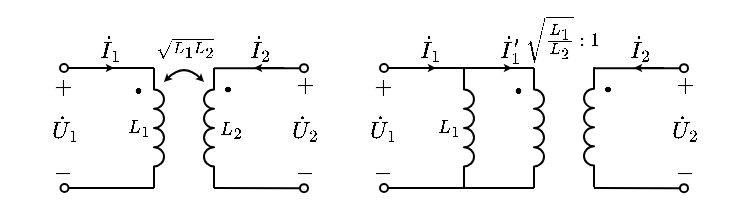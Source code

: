 <mxfile version="17.2.1" type="device"><diagram id="bMLhuUdpj_Nmtv_IprHV" name="第 1 页"><mxGraphModel dx="266" dy="190" grid="1" gridSize="5" guides="1" tooltips="1" connect="1" arrows="1" fold="1" page="1" pageScale="1" pageWidth="827" pageHeight="1169" math="1" shadow="0"><root><mxCell id="0"/><mxCell id="1" parent="0"/><mxCell id="27SKs51xHxYA8YTg16wp-24" value="" style="pointerEvents=1;verticalLabelPosition=bottom;shadow=0;dashed=0;align=center;html=1;verticalAlign=top;shape=mxgraph.electrical.inductors.inductor_3;direction=south;deletable=1;fixDash=0;snapToPoint=0;comic=0;sketch=0;strokeWidth=1;" parent="1" vertex="1"><mxGeometry x="405" y="260" width="5" height="60" as="geometry"/></mxCell><mxCell id="27SKs51xHxYA8YTg16wp-4" value="" style="pointerEvents=1;verticalLabelPosition=bottom;shadow=0;dashed=0;align=center;html=1;verticalAlign=top;shape=mxgraph.electrical.inductors.inductor_3;direction=south;deletable=1;fixDash=0;snapToPoint=0;comic=0;sketch=0;strokeWidth=1;" parent="1" vertex="1"><mxGeometry x="440" y="260" width="5" height="60" as="geometry"/></mxCell><mxCell id="27SKs51xHxYA8YTg16wp-5" value="" style="endArrow=none;html=1;rounded=0;startArrow=oval;startFill=0;endSize=4;startSize=4;deletable=1;fixDash=0;snapToPoint=0;" parent="1" edge="1"><mxGeometry width="50" height="50" relative="1" as="geometry"><mxPoint x="365" y="260" as="sourcePoint"/><mxPoint x="440" y="260" as="targetPoint"/></mxGeometry></mxCell><mxCell id="27SKs51xHxYA8YTg16wp-6" value="" style="endArrow=none;html=1;rounded=0;startArrow=oval;startFill=0;endSize=4;startSize=4;deletable=1;fixDash=0;snapToPoint=0;" parent="1" edge="1"><mxGeometry width="50" height="50" relative="1" as="geometry"><mxPoint x="365" y="320" as="sourcePoint"/><mxPoint x="440" y="320" as="targetPoint"/></mxGeometry></mxCell><mxCell id="27SKs51xHxYA8YTg16wp-7" value="$$\cdot$$" style="text;html=1;resizable=1;autosize=1;align=center;verticalAlign=middle;points=[];fillColor=none;strokeColor=none;rounded=0;fontSize=20;movable=1;rotatable=1;deletable=1;editable=1;connectable=0;fixDash=0;snapToPoint=0;" parent="1" vertex="1"><mxGeometry x="421" y="263" width="21" height="14" as="geometry"/></mxCell><mxCell id="27SKs51xHxYA8YTg16wp-8" value="" style="pointerEvents=1;verticalLabelPosition=bottom;shadow=0;dashed=0;align=center;html=1;verticalAlign=top;shape=mxgraph.electrical.inductors.inductor_3;direction=north;deletable=1;fixDash=0;snapToPoint=0;" parent="1" vertex="1"><mxGeometry x="465" y="259.58" width="5" height="60" as="geometry"/></mxCell><mxCell id="27SKs51xHxYA8YTg16wp-9" value="" style="endArrow=none;html=1;rounded=0;startArrow=oval;startFill=0;endSize=4;startSize=4;deletable=1;fixDash=0;snapToPoint=0;" parent="1" edge="1"><mxGeometry width="50" height="50" relative="1" as="geometry"><mxPoint x="515" y="260.08" as="sourcePoint"/><mxPoint x="470" y="260.08" as="targetPoint"/></mxGeometry></mxCell><mxCell id="27SKs51xHxYA8YTg16wp-10" value="" style="endArrow=none;html=1;rounded=0;startArrow=oval;startFill=0;endSize=4;startSize=4;deletable=1;fixDash=0;snapToPoint=0;" parent="1" edge="1"><mxGeometry width="50" height="50" relative="1" as="geometry"><mxPoint x="515" y="320.08" as="sourcePoint"/><mxPoint x="470" y="320" as="targetPoint"/></mxGeometry></mxCell><mxCell id="27SKs51xHxYA8YTg16wp-11" value="$$\cdot$$" style="text;html=1;resizable=1;autosize=1;align=center;verticalAlign=middle;points=[];fillColor=none;strokeColor=none;rounded=0;fontSize=20;movable=1;rotatable=1;deletable=1;editable=1;connectable=0;direction=south;rotation=90;fixDash=0;snapToPoint=0;" parent="1" vertex="1"><mxGeometry x="472" y="260" width="14" height="21" as="geometry"/></mxCell><mxCell id="27SKs51xHxYA8YTg16wp-18" value="" style="endArrow=classic;html=1;rounded=0;fontSize=12;startSize=4;endSize=1;strokeWidth=1;jumpSize=6;" parent="1" edge="1"><mxGeometry width="50" height="50" relative="1" as="geometry"><mxPoint x="505" y="260" as="sourcePoint"/><mxPoint x="490" y="260" as="targetPoint"/></mxGeometry></mxCell><mxCell id="27SKs51xHxYA8YTg16wp-19" value="" style="endArrow=classic;html=1;rounded=0;fontSize=12;startSize=4;endSize=1;strokeWidth=1;jumpSize=6;" parent="1" edge="1"><mxGeometry width="50" height="50" relative="1" as="geometry"><mxPoint x="419" y="260" as="sourcePoint"/><mxPoint x="429" y="260" as="targetPoint"/></mxGeometry></mxCell><mxCell id="27SKs51xHxYA8YTg16wp-23" value="\(\sqrt{\frac{L_1}{L_2}}:1\)" style="text;html=1;align=center;verticalAlign=middle;resizable=1;points=[];autosize=1;strokeColor=none;fillColor=none;fontSize=8;movable=1;rotatable=1;deletable=1;editable=1;connectable=1;" parent="1" vertex="1"><mxGeometry x="435" y="230.58" width="37" height="29" as="geometry"/></mxCell><mxCell id="27SKs51xHxYA8YTg16wp-25" value="$$L_1$$" style="text;html=1;align=center;verticalAlign=middle;resizable=1;points=[];autosize=1;strokeColor=none;fillColor=none;movable=1;rotatable=1;deletable=1;editable=1;connectable=1;fontSize=8;" parent="1" vertex="1"><mxGeometry x="388.5" y="282.5" width="16" height="15" as="geometry"/></mxCell><mxCell id="27SKs51xHxYA8YTg16wp-29" value="" style="endArrow=classic;html=1;rounded=0;fontSize=12;startSize=4;endSize=1;strokeWidth=1;jumpSize=6;" parent="1" edge="1"><mxGeometry width="50" height="50" relative="1" as="geometry"><mxPoint x="381" y="260" as="sourcePoint"/><mxPoint x="391" y="260" as="targetPoint"/></mxGeometry></mxCell><mxCell id="AkKy-mm2YK75fAbMqAR4-25" value="\(\sqrt{L_1L_2}\)" style="text;html=1;resizable=1;autosize=1;align=center;verticalAlign=middle;points=[];fillColor=none;strokeColor=none;rounded=0;fontFamily=simsun;fontSize=8;movable=1;rotatable=1;deletable=1;editable=1;connectable=0;" vertex="1" parent="1"><mxGeometry x="250" y="240" width="30" height="20" as="geometry"/></mxCell><mxCell id="AkKy-mm2YK75fAbMqAR4-26" value="$$\dot{I}_1$$" style="text;html=1;resizable=1;autosize=1;align=center;verticalAlign=middle;points=[];fillColor=none;strokeColor=none;rounded=0;fontSize=10;connectable=1;movable=1;rotatable=1;deletable=1;editable=1;" vertex="1" parent="1"><mxGeometry x="220" y="240" width="15" height="20" as="geometry"/></mxCell><mxCell id="AkKy-mm2YK75fAbMqAR4-28" value="" style="pointerEvents=1;verticalLabelPosition=bottom;shadow=0;dashed=0;align=center;html=1;verticalAlign=top;shape=mxgraph.electrical.inductors.inductor_3;direction=south;deletable=1;fixDash=0;snapToPoint=0;comic=0;sketch=0;strokeWidth=1;" vertex="1" parent="1"><mxGeometry x="250" y="260" width="5" height="60" as="geometry"/></mxCell><mxCell id="AkKy-mm2YK75fAbMqAR4-29" value="" style="endArrow=none;html=1;rounded=0;startArrow=oval;startFill=0;endSize=4;startSize=4;deletable=1;fixDash=0;snapToPoint=0;" edge="1" parent="1"><mxGeometry width="50" height="50" relative="1" as="geometry"><mxPoint x="205" y="260" as="sourcePoint"/><mxPoint x="250" y="260" as="targetPoint"/></mxGeometry></mxCell><mxCell id="AkKy-mm2YK75fAbMqAR4-30" value="" style="endArrow=none;html=1;rounded=0;startArrow=oval;startFill=0;endSize=4;startSize=4;deletable=1;fixDash=0;snapToPoint=0;" edge="1" parent="1"><mxGeometry width="50" height="50" relative="1" as="geometry"><mxPoint x="205.25" y="320" as="sourcePoint"/><mxPoint x="250" y="320" as="targetPoint"/></mxGeometry></mxCell><mxCell id="AkKy-mm2YK75fAbMqAR4-31" value="$$\cdot$$" style="text;html=1;resizable=1;autosize=1;align=center;verticalAlign=middle;points=[];fillColor=none;strokeColor=none;rounded=0;fontSize=20;movable=1;rotatable=1;deletable=1;editable=1;connectable=0;fixDash=0;snapToPoint=0;" vertex="1" parent="1"><mxGeometry x="231" y="263" width="21" height="14" as="geometry"/></mxCell><mxCell id="AkKy-mm2YK75fAbMqAR4-32" value="" style="pointerEvents=1;verticalLabelPosition=bottom;shadow=0;dashed=0;align=center;html=1;verticalAlign=top;shape=mxgraph.electrical.inductors.inductor_3;direction=north;deletable=1;fixDash=0;snapToPoint=0;" vertex="1" parent="1"><mxGeometry x="275" y="260" width="5" height="60" as="geometry"/></mxCell><mxCell id="AkKy-mm2YK75fAbMqAR4-33" value="" style="endArrow=none;html=1;rounded=0;startArrow=oval;startFill=0;endSize=4;startSize=4;deletable=1;fixDash=0;snapToPoint=0;" edge="1" parent="1"><mxGeometry width="50" height="50" relative="1" as="geometry"><mxPoint x="325" y="260.08" as="sourcePoint"/><mxPoint x="280" y="260.08" as="targetPoint"/></mxGeometry></mxCell><mxCell id="AkKy-mm2YK75fAbMqAR4-34" value="" style="endArrow=none;html=1;rounded=0;startArrow=oval;startFill=0;endSize=4;startSize=4;deletable=1;fixDash=0;snapToPoint=0;" edge="1" parent="1"><mxGeometry width="50" height="50" relative="1" as="geometry"><mxPoint x="325" y="320.08" as="sourcePoint"/><mxPoint x="280" y="320" as="targetPoint"/></mxGeometry></mxCell><mxCell id="AkKy-mm2YK75fAbMqAR4-35" value="$$\cdot$$" style="text;html=1;resizable=1;autosize=1;align=center;verticalAlign=middle;points=[];fillColor=none;strokeColor=none;rounded=0;fontSize=20;movable=1;rotatable=1;deletable=1;editable=1;connectable=0;direction=south;rotation=90;fixDash=0;snapToPoint=0;" vertex="1" parent="1"><mxGeometry x="282" y="260" width="14" height="21" as="geometry"/></mxCell><mxCell id="AkKy-mm2YK75fAbMqAR4-36" value="" style="endArrow=classic;html=1;rounded=0;fontSize=12;startSize=4;endSize=1;strokeWidth=1;jumpSize=6;" edge="1" parent="1"><mxGeometry width="50" height="50" relative="1" as="geometry"><mxPoint x="315" y="260" as="sourcePoint"/><mxPoint x="300" y="260" as="targetPoint"/></mxGeometry></mxCell><mxCell id="AkKy-mm2YK75fAbMqAR4-37" value="" style="endArrow=classic;html=1;rounded=0;fontSize=12;startSize=4;endSize=1;strokeWidth=1;jumpSize=6;" edge="1" parent="1"><mxGeometry width="50" height="50" relative="1" as="geometry"><mxPoint x="215" y="260" as="sourcePoint"/><mxPoint x="230" y="260" as="targetPoint"/></mxGeometry></mxCell><mxCell id="AkKy-mm2YK75fAbMqAR4-38" value="$$L_1$$" style="text;html=1;align=center;verticalAlign=middle;resizable=1;points=[];autosize=1;strokeColor=none;fillColor=none;movable=1;rotatable=1;deletable=1;editable=1;connectable=1;fontSize=8;" vertex="1" parent="1"><mxGeometry x="233.5" y="282.5" width="16" height="15" as="geometry"/></mxCell><mxCell id="AkKy-mm2YK75fAbMqAR4-39" value="$$L_2$$" style="text;html=1;align=center;verticalAlign=middle;resizable=1;points=[];autosize=1;strokeColor=none;fillColor=none;movable=1;rotatable=1;deletable=1;editable=1;connectable=1;fontSize=8;" vertex="1" parent="1"><mxGeometry x="280" y="280.5" width="15" height="20" as="geometry"/></mxCell><mxCell id="AkKy-mm2YK75fAbMqAR4-40" value="" style="curved=1;endArrow=classic;html=1;rounded=0;fontFamily=simsun;fontSize=14;startSize=1;endSize=1;startArrow=classic;startFill=1;" edge="1" parent="1"><mxGeometry width="50" height="50" relative="1" as="geometry"><mxPoint x="255" y="267" as="sourcePoint"/><mxPoint x="275" y="267" as="targetPoint"/><Array as="points"><mxPoint x="265" y="257"/></Array></mxGeometry></mxCell><mxCell id="AkKy-mm2YK75fAbMqAR4-41" value="$$\dot{U}_1$$" style="text;html=1;resizable=1;autosize=1;align=center;verticalAlign=middle;points=[];fillColor=none;strokeColor=none;rounded=0;fontSize=10;movable=1;rotatable=1;deletable=1;editable=1;connectable=1;fixDash=0;snapToPoint=0;" vertex="1" parent="1"><mxGeometry x="195" y="280" width="20" height="20" as="geometry"/></mxCell><mxCell id="AkKy-mm2YK75fAbMqAR4-42" value="$$+$$" style="text;html=1;resizable=1;autosize=1;align=center;verticalAlign=middle;points=[];fillColor=none;strokeColor=none;rounded=0;movable=1;rotatable=1;deletable=1;editable=1;connectable=0;fontSize=10;" vertex="1" parent="1"><mxGeometry x="196.5" y="261" width="15" height="15" as="geometry"/></mxCell><mxCell id="AkKy-mm2YK75fAbMqAR4-43" value="$$-$$" style="text;resizable=1;autosize=1;align=center;verticalAlign=middle;points=[];fillColor=none;strokeColor=none;rounded=0;html=1;imageAspect=1;noLabel=0;recursiveResize=1;expand=1;editable=1;movable=1;rotatable=1;deletable=1;connectable=0;comic=0;fontSize=10;" vertex="1" parent="1"><mxGeometry x="196.5" y="304" width="15" height="15" as="geometry"/></mxCell><mxCell id="AkKy-mm2YK75fAbMqAR4-45" value="$$+$$" style="text;html=1;resizable=1;autosize=1;align=center;verticalAlign=middle;points=[];fillColor=none;strokeColor=none;rounded=0;movable=1;rotatable=1;deletable=1;editable=1;connectable=0;fontSize=10;" vertex="1" parent="1"><mxGeometry x="317" y="260.79" width="15" height="15" as="geometry"/></mxCell><mxCell id="AkKy-mm2YK75fAbMqAR4-46" value="$$-$$" style="text;resizable=1;autosize=1;align=center;verticalAlign=middle;points=[];fillColor=none;strokeColor=none;rounded=0;html=1;imageAspect=1;noLabel=0;recursiveResize=1;expand=1;editable=1;movable=1;rotatable=1;deletable=1;connectable=0;comic=0;fontSize=10;" vertex="1" parent="1"><mxGeometry x="317" y="304.21" width="15" height="15" as="geometry"/></mxCell><mxCell id="AkKy-mm2YK75fAbMqAR4-48" value="$$+$$" style="text;html=1;resizable=1;autosize=1;align=center;verticalAlign=middle;points=[];fillColor=none;strokeColor=none;rounded=0;movable=1;rotatable=1;deletable=1;editable=1;connectable=0;fontSize=10;" vertex="1" parent="1"><mxGeometry x="356.5" y="261" width="15" height="15" as="geometry"/></mxCell><mxCell id="AkKy-mm2YK75fAbMqAR4-49" value="$$-$$" style="text;resizable=1;autosize=1;align=center;verticalAlign=middle;points=[];fillColor=none;strokeColor=none;rounded=0;html=1;imageAspect=1;noLabel=0;recursiveResize=1;expand=1;editable=1;movable=1;rotatable=1;deletable=1;connectable=0;comic=0;fontSize=10;" vertex="1" parent="1"><mxGeometry x="356.5" y="304" width="15" height="15" as="geometry"/></mxCell><mxCell id="AkKy-mm2YK75fAbMqAR4-51" value="$$+$$" style="text;html=1;resizable=1;autosize=1;align=center;verticalAlign=middle;points=[];fillColor=none;strokeColor=none;rounded=0;movable=1;rotatable=1;deletable=1;editable=1;connectable=0;fontSize=10;" vertex="1" parent="1"><mxGeometry x="507" y="260.79" width="15" height="15" as="geometry"/></mxCell><mxCell id="AkKy-mm2YK75fAbMqAR4-52" value="$$-$$" style="text;resizable=1;autosize=1;align=center;verticalAlign=middle;points=[];fillColor=none;strokeColor=none;rounded=0;html=1;imageAspect=1;noLabel=0;recursiveResize=1;expand=1;editable=1;movable=1;rotatable=1;deletable=1;connectable=0;comic=0;fontSize=10;" vertex="1" parent="1"><mxGeometry x="507" y="304.21" width="15" height="15" as="geometry"/></mxCell><mxCell id="AkKy-mm2YK75fAbMqAR4-53" value="$$\dot{I}_2$$" style="text;html=1;resizable=1;autosize=1;align=center;verticalAlign=middle;points=[];fillColor=none;strokeColor=none;rounded=0;fontSize=10;connectable=1;movable=1;rotatable=1;deletable=1;editable=1;" vertex="1" parent="1"><mxGeometry x="295" y="240" width="15" height="20" as="geometry"/></mxCell><mxCell id="AkKy-mm2YK75fAbMqAR4-54" value="$$\dot{U}_2$$" style="text;html=1;resizable=1;autosize=1;align=center;verticalAlign=middle;points=[];fillColor=none;strokeColor=none;rounded=0;fontSize=10;movable=1;rotatable=1;deletable=1;editable=1;connectable=1;fixDash=0;snapToPoint=0;" vertex="1" parent="1"><mxGeometry x="315" y="280" width="20" height="20" as="geometry"/></mxCell><mxCell id="AkKy-mm2YK75fAbMqAR4-55" value="$$\dot{U}_1$$" style="text;html=1;resizable=1;autosize=1;align=center;verticalAlign=middle;points=[];fillColor=none;strokeColor=none;rounded=0;fontSize=10;movable=1;rotatable=1;deletable=1;editable=1;connectable=1;fixDash=0;snapToPoint=0;" vertex="1" parent="1"><mxGeometry x="354" y="280" width="20" height="20" as="geometry"/></mxCell><mxCell id="AkKy-mm2YK75fAbMqAR4-56" value="$$\dot{U}_2$$" style="text;html=1;resizable=1;autosize=1;align=center;verticalAlign=middle;points=[];fillColor=none;strokeColor=none;rounded=0;fontSize=10;movable=1;rotatable=1;deletable=1;editable=1;connectable=1;fixDash=0;snapToPoint=0;" vertex="1" parent="1"><mxGeometry x="504.5" y="280" width="20" height="20" as="geometry"/></mxCell><mxCell id="AkKy-mm2YK75fAbMqAR4-57" value="$$\dot{I}_1$$" style="text;html=1;resizable=1;autosize=1;align=center;verticalAlign=middle;points=[];fillColor=none;strokeColor=none;rounded=0;fontSize=10;connectable=1;movable=1;rotatable=1;deletable=1;editable=1;" vertex="1" parent="1"><mxGeometry x="380" y="240" width="15" height="20" as="geometry"/></mxCell><mxCell id="AkKy-mm2YK75fAbMqAR4-58" value="$$\dot{I}_2$$" style="text;html=1;resizable=1;autosize=1;align=center;verticalAlign=middle;points=[];fillColor=none;strokeColor=none;rounded=0;fontSize=10;connectable=1;movable=1;rotatable=1;deletable=1;editable=1;" vertex="1" parent="1"><mxGeometry x="485" y="240" width="15" height="20" as="geometry"/></mxCell><mxCell id="AkKy-mm2YK75fAbMqAR4-59" value="$$\dot{I}_1'$$" style="text;html=1;resizable=1;autosize=1;align=center;verticalAlign=middle;points=[];fillColor=none;strokeColor=none;rounded=0;fontSize=10;connectable=1;movable=1;rotatable=1;deletable=1;editable=1;" vertex="1" parent="1"><mxGeometry x="420" y="240" width="15" height="20" as="geometry"/></mxCell></root></mxGraphModel></diagram></mxfile>